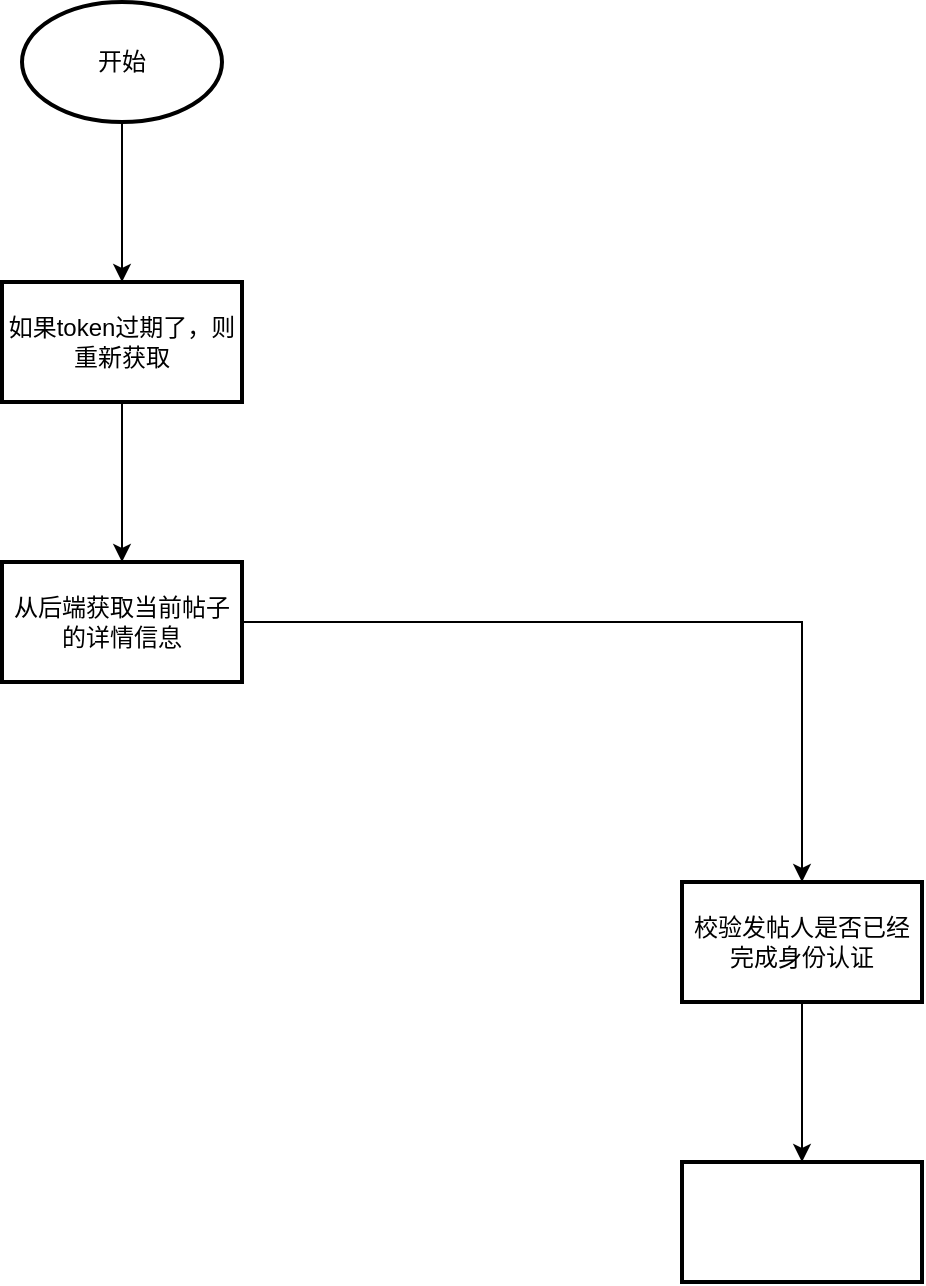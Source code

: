 <mxfile version="20.8.16" type="device"><diagram name="页面监听加载" id="mnPf7sqH9tDzqcIN8zVI"><mxGraphModel dx="1306" dy="947" grid="1" gridSize="10" guides="1" tooltips="1" connect="1" arrows="1" fold="1" page="1" pageScale="1" pageWidth="827" pageHeight="1169" math="0" shadow="0"><root><mxCell id="0"/><mxCell id="1" parent="0"/><mxCell id="WXoK6V1U_QoBBOyzU6eC-3" value="" style="edgeStyle=orthogonalEdgeStyle;rounded=0;orthogonalLoop=1;jettySize=auto;html=1;" edge="1" parent="1" source="WXoK6V1U_QoBBOyzU6eC-1" target="WXoK6V1U_QoBBOyzU6eC-2"><mxGeometry relative="1" as="geometry"/></mxCell><mxCell id="WXoK6V1U_QoBBOyzU6eC-1" value="开始" style="strokeWidth=2;html=1;shape=mxgraph.flowchart.start_1;whiteSpace=wrap;" vertex="1" parent="1"><mxGeometry x="240" y="90" width="100" height="60" as="geometry"/></mxCell><mxCell id="WXoK6V1U_QoBBOyzU6eC-5" value="" style="edgeStyle=orthogonalEdgeStyle;rounded=0;orthogonalLoop=1;jettySize=auto;html=1;" edge="1" parent="1" source="WXoK6V1U_QoBBOyzU6eC-2" target="WXoK6V1U_QoBBOyzU6eC-4"><mxGeometry relative="1" as="geometry"/></mxCell><mxCell id="WXoK6V1U_QoBBOyzU6eC-2" value="如果token过期了，则重新获取" style="whiteSpace=wrap;html=1;strokeWidth=2;" vertex="1" parent="1"><mxGeometry x="230" y="230" width="120" height="60" as="geometry"/></mxCell><mxCell id="WXoK6V1U_QoBBOyzU6eC-9" value="" style="edgeStyle=orthogonalEdgeStyle;rounded=0;orthogonalLoop=1;jettySize=auto;html=1;" edge="1" parent="1" source="WXoK6V1U_QoBBOyzU6eC-4" target="WXoK6V1U_QoBBOyzU6eC-8"><mxGeometry relative="1" as="geometry"/></mxCell><mxCell id="WXoK6V1U_QoBBOyzU6eC-4" value="从后端获取当前帖子的详情信息" style="whiteSpace=wrap;html=1;strokeWidth=2;" vertex="1" parent="1"><mxGeometry x="230" y="370" width="120" height="60" as="geometry"/></mxCell><mxCell id="WXoK6V1U_QoBBOyzU6eC-11" value="" style="edgeStyle=orthogonalEdgeStyle;rounded=0;orthogonalLoop=1;jettySize=auto;html=1;" edge="1" parent="1" source="WXoK6V1U_QoBBOyzU6eC-8" target="WXoK6V1U_QoBBOyzU6eC-10"><mxGeometry relative="1" as="geometry"/></mxCell><mxCell id="WXoK6V1U_QoBBOyzU6eC-8" value="校验发帖人是否已经完成身份认证" style="whiteSpace=wrap;html=1;strokeWidth=2;" vertex="1" parent="1"><mxGeometry x="570" y="530" width="120" height="60" as="geometry"/></mxCell><mxCell id="WXoK6V1U_QoBBOyzU6eC-10" value="" style="whiteSpace=wrap;html=1;strokeWidth=2;" vertex="1" parent="1"><mxGeometry x="570" y="670" width="120" height="60" as="geometry"/></mxCell></root></mxGraphModel></diagram></mxfile>